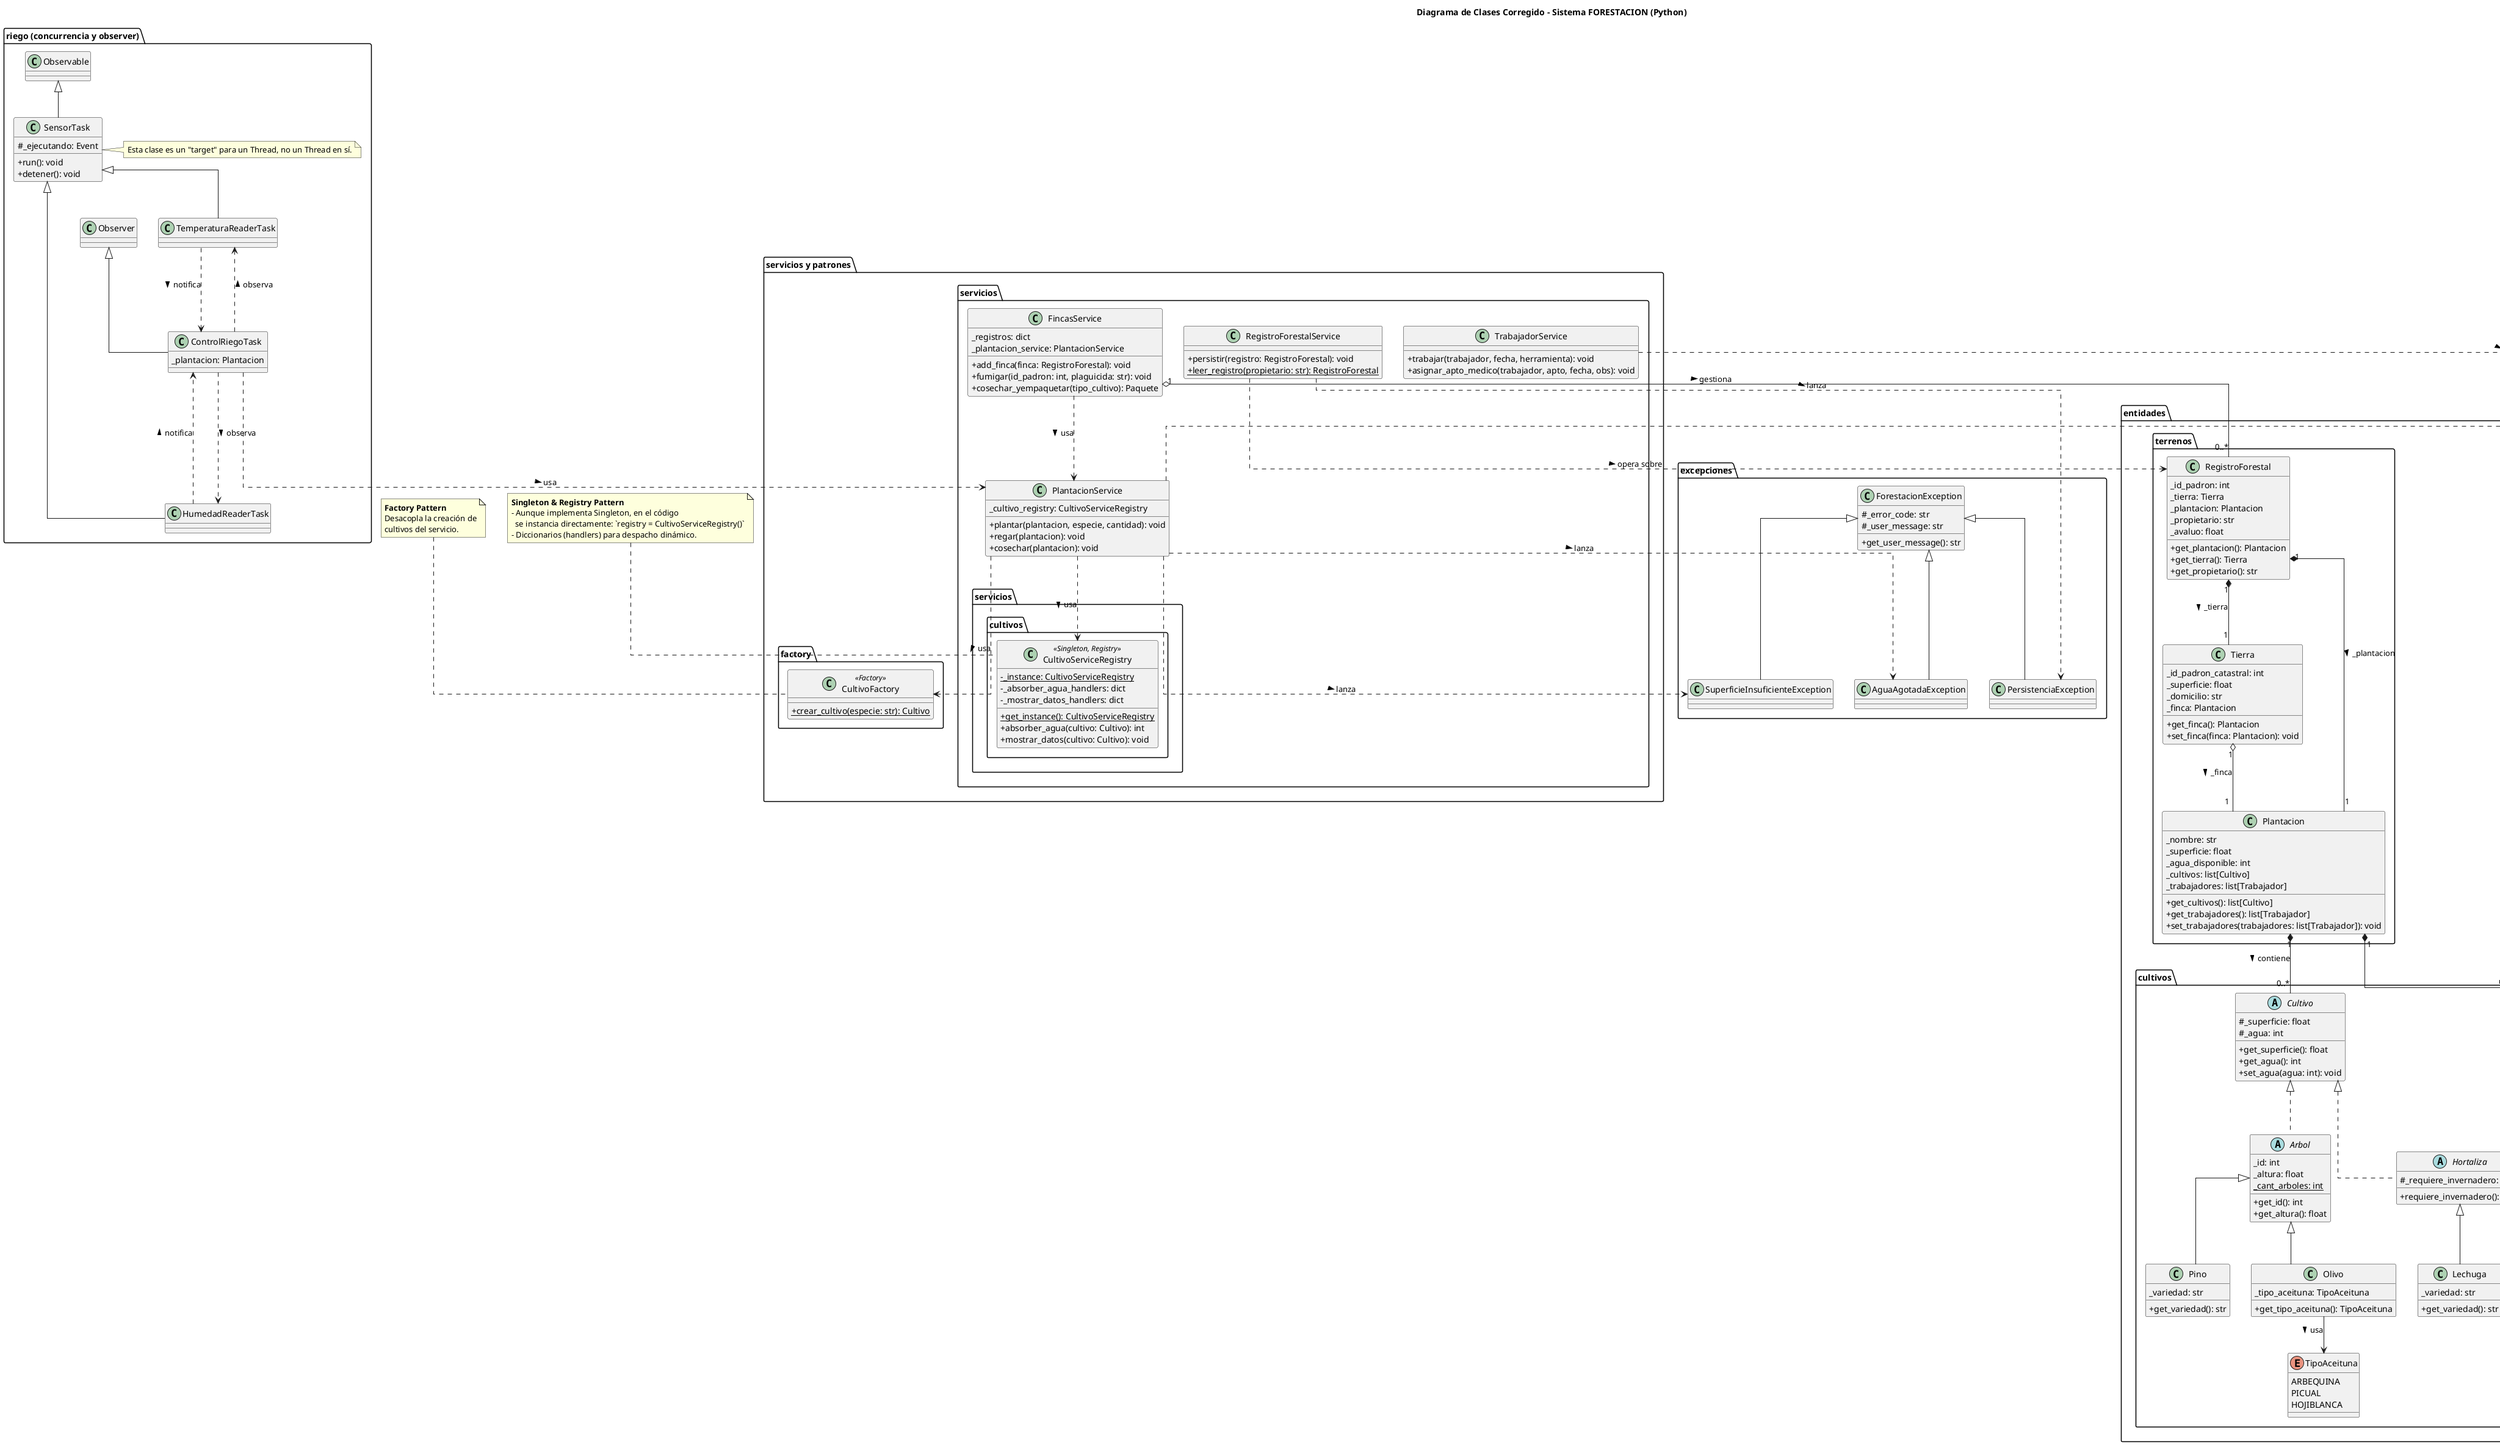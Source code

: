 @startuml diagramaClases
title Diagrama de Clases Corregido - Sistema FORESTACION (Python)
skinparam classAttributeIconSize 0
skinparam linetype ortho

' ===== PAQUETE ENTIDADES - CULTIVOS =====
package "entidades.cultivos" {
    abstract class Cultivo {
        #_superficie: float
        #_agua: int
        +get_superficie(): float
        +get_agua(): int
        +set_agua(agua: int): void
    }

    abstract class Arbol {
        _id: int
        _altura: float
        {static} _cant_arboles: int
        +get_id(): int
        +get_altura(): float
    }

    abstract class Hortaliza {
        #_requiere_invernadero: bool
        +requiere_invernadero(): bool
    }

    class Pino {
        _variedad: str
        +get_variedad(): str
    }

    class Olivo {
        _tipo_aceituna: TipoAceituna
        +get_tipo_aceituna(): TipoAceituna
    }

    class Lechuga {
        _variedad: str
        +get_variedad(): str
    }

    class Zanahoria {
        _is_baby: bool
        +is_baby(): bool
    }

    enum TipoAceituna {
        ARBEQUINA
        PICUAL
        HOJIBLANCA
    }
}

' ===== PAQUETE ENTIDADES - TERRENOS =====
package "entidades.terrenos" {
    class Tierra {
        _id_padron_catastral: int
        _superficie: float
        _domicilio: str
        _finca: Plantacion
        +get_finca(): Plantacion
        +set_finca(finca: Plantacion): void
    }

    class Plantacion {
        _nombre: str
        _superficie: float
        _agua_disponible: int
        _cultivos: list[Cultivo]
        _trabajadores: list[Trabajador]
        +get_cultivos(): list[Cultivo]
        +get_trabajadores(): list[Trabajador]
        +set_trabajadores(trabajadores: list[Trabajador]): void
    }

    class RegistroForestal {
        _id_padron: int
        _tierra: Tierra
        _plantacion: Plantacion
        _propietario: str
        _avaluo: float
        +get_plantacion(): Plantacion
        +get_tierra(): Tierra
        +get_propietario(): str
    }
}

' ===== PAQUETE ENTIDADES - PERSONAL =====
package "entidades.personal" {
    class Trabajador {
        _dni: int
        _nombre: str
        _apto_medico: AptoMedico
        _tareas: list[Tarea]
        +get_nombre(): str
        +get_apto_medico(): AptoMedico
        +set_apto_medico(apto: AptoMedico): void
    }

    class AptoMedico {
        _apto: bool
        _fecha_emision: date
        _observaciones: str
        +esta_apto(): bool
    }

    class Tarea {
        _id: int
        _fecha: date
        _descripcion: str
        _estado: bool
        +is_completada(): bool
        +set_completada(estado: bool): void
    }

    class Herramienta {
        _id_herramienta: int
        _nombre: str
        _certificado_hys: bool
        +is_operativa(): bool
    }
}

' ===== PAQUETE EXCEPCIONES =====
package "excepciones" {
    class ForestacionException {
        #_error_code: str
        #_user_message: str
        +get_user_message(): str
    }
    class SuperficieInsuficienteException {}
    class AguaAgotadaException {}
    class PersistenciaException {}
}

' ===== PAQUETE SERVICIOS Y PATRONES =====
package "servicios y patrones" {
    package "factory" {
        class CultivoFactory <<Factory>> {
            +{static} crear_cultivo(especie: str): Cultivo
        }
    }

    package "servicios" {
        class PlantacionService {
            _cultivo_registry: CultivoServiceRegistry
            +plantar(plantacion, especie, cantidad): void
            +regar(plantacion): void
            +cosechar(plantacion): void
        }

        class FincasService {
            _registros: dict
            _plantacion_service: PlantacionService
            +add_finca(finca: RegistroForestal): void
            +fumigar(id_padron: int, plaguicida: str): void
            +cosechar_yempaquetar(tipo_cultivo): Paquete
        }

        class RegistroForestalService {
            +persistir(registro: RegistroForestal): void
            +{static} leer_registro(propietario: str): RegistroForestal
        }

        class TrabajadorService {
            +trabajar(trabajador, fecha, herramienta): void
            +asignar_apto_medico(trabajador, apto, fecha, obs): void
        }

        package "servicios.cultivos" {
             class CultivoServiceRegistry <<Singleton, Registry>> {
                -{static} _instance: CultivoServiceRegistry
                -_absorber_agua_handlers: dict
                -_mostrar_datos_handlers: dict
                +{static} get_instance(): CultivoServiceRegistry
                +absorber_agua(cultivo: Cultivo): int
                +mostrar_datos(cultivo: Cultivo): void
            }
        }
    }
}

' ===== PAQUETE RIEGO (Observer) =====
package "riego (concurrencia y observer)" {
    class SensorTask {
        #_ejecutando: Event
        +run(): void
        +detener(): void
    }
    note right of SensorTask: Esta clase es un "target" para un Thread, no un Thread en sí.
    Observable <|-- SensorTask

    class TemperaturaReaderTask {}
    class HumedadReaderTask {}

    SensorTask <|-- TemperaturaReaderTask
    SensorTask <|-- HumedadReaderTask

    class ControlRiegoTask {
        _plantacion: Plantacion
    }
    Observer <|-- ControlRiegoTask
}

' ===== RELACIONES DE HERENCIA =====
Cultivo <|.. Arbol
Cultivo <|.. Hortaliza
Arbol <|-- Pino
Arbol <|-- Olivo
Hortaliza <|-- Lechuga
Hortaliza <|-- Zanahoria

ForestacionException <|-- SuperficieInsuficienteException
ForestacionException <|-- AguaAgotadaException
ForestacionException <|-- PersistenciaException

' ===== RELACIONES DE COMPOSICIÓN/AGREGACIÓN =====
Plantacion "1" *-- "0..*" Cultivo : contiene >
Plantacion "1" *-- "0..*" Trabajador : tiene >
Tierra "1" o-- "1" Plantacion : _finca >
RegistroForestal "1" *-- "1" Tierra : _tierra >
RegistroForestal "1" *-- "1" Plantacion : _plantacion >
Trabajador "1" *-- "1" AptoMedico : _apto_medico >
Trabajador "1" *-- "0..*" Tarea : _tareas >
Olivo --> TipoAceituna : usa >

' ===== RELACIONES DE DEPENDENCIA =====
PlantacionService ..> CultivoFactory : usa >
PlantacionService ..> CultivoServiceRegistry : usa >
PlantacionService ..> SuperficieInsuficienteException : lanza >
PlantacionService ..> AguaAgotadaException : lanza >

FincasService ..> PlantacionService : usa >
FincasService "1" o-- "0..*" RegistroForestal : gestiona >

RegistroForestalService ..> RegistroForestal : opera sobre >
RegistroForestalService ..> PersistenciaException : lanza >

TrabajadorService ..> Trabajador : opera sobre >

' Dependencias del patrón Observer
ControlRiegoTask .[dashed].> TemperaturaReaderTask : observa >
ControlRiegoTask .[dashed].> HumedadReaderTask : observa >
TemperaturaReaderTask .[dashed].> ControlRiegoTask : notifica >
HumedadReaderTask .[dashed].> ControlRiegoTask : notifica >
ControlRiegoTask ..> PlantacionService : usa >

note top of CultivoServiceRegistry
  <b>Singleton & Registry Pattern</b>
  - Aunque implementa Singleton, en el código
    se instancia directamente: `registry = CultivoServiceRegistry()`
  - Diccionarios (handlers) para despacho dinámico.
end note

note right of PlantacionService
  <b>Inyección de Dependencia (Manual)</b>
  Recibe la instancia del Registry
  en su constructor.
end note

note top of CultivoFactory
  <b>Factory Pattern</b>
  Desacopla la creación de
  cultivos del servicio.
end note

@enduml